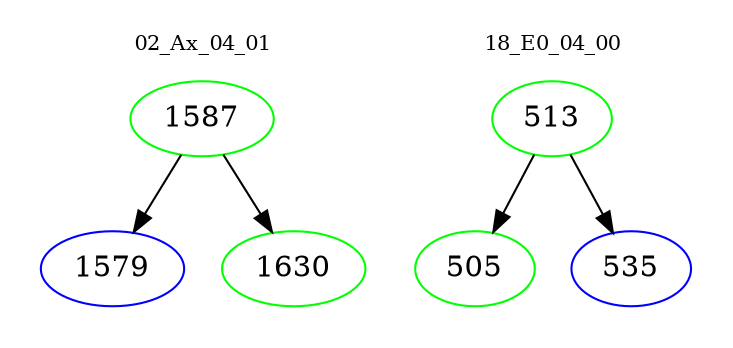 digraph{
subgraph cluster_0 {
color = white
label = "02_Ax_04_01";
fontsize=10;
T0_1587 [label="1587", color="green"]
T0_1587 -> T0_1579 [color="black"]
T0_1579 [label="1579", color="blue"]
T0_1587 -> T0_1630 [color="black"]
T0_1630 [label="1630", color="green"]
}
subgraph cluster_1 {
color = white
label = "18_E0_04_00";
fontsize=10;
T1_513 [label="513", color="green"]
T1_513 -> T1_505 [color="black"]
T1_505 [label="505", color="green"]
T1_513 -> T1_535 [color="black"]
T1_535 [label="535", color="blue"]
}
}
